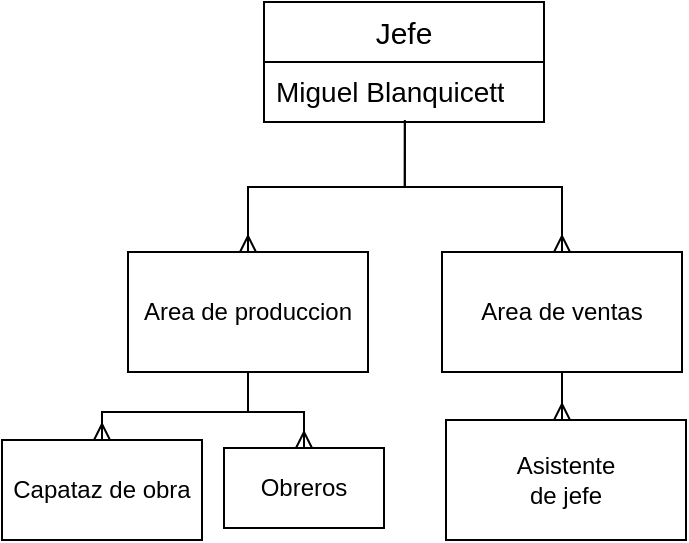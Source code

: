 <mxfile version="21.4.0" type="github">
  <diagram id="R2lEEEUBdFMjLlhIrx00" name="Page-1">
    <mxGraphModel dx="794" dy="345" grid="1" gridSize="10" guides="1" tooltips="1" connect="1" arrows="1" fold="1" page="1" pageScale="1" pageWidth="850" pageHeight="1100" math="0" shadow="0" extFonts="Permanent Marker^https://fonts.googleapis.com/css?family=Permanent+Marker">
      <root>
        <mxCell id="0" />
        <mxCell id="1" parent="0" />
        <mxCell id="fd2rfv2mPa3jeMTykctJ-2" value="&lt;font style=&quot;font-size: 15px;&quot;&gt;Jefe&lt;/font&gt;" style="swimlane;fontStyle=0;childLayout=stackLayout;horizontal=1;startSize=30;horizontalStack=0;resizeParent=1;resizeParentMax=0;resizeLast=0;collapsible=1;marginBottom=0;whiteSpace=wrap;html=1;" vertex="1" parent="1">
          <mxGeometry x="407" y="201" width="140" height="60" as="geometry">
            <mxRectangle x="394" y="190" width="90" height="30" as="alternateBounds" />
          </mxGeometry>
        </mxCell>
        <mxCell id="fd2rfv2mPa3jeMTykctJ-3" value="Miguel Blanquicett" style="text;strokeColor=none;fillColor=none;align=left;verticalAlign=middle;spacingLeft=4;spacingRight=4;overflow=hidden;points=[[0,0.5],[1,0.5]];portConstraint=eastwest;rotatable=0;whiteSpace=wrap;html=1;fontSize=14;" vertex="1" parent="fd2rfv2mPa3jeMTykctJ-2">
          <mxGeometry y="30" width="140" height="30" as="geometry" />
        </mxCell>
        <mxCell id="fd2rfv2mPa3jeMTykctJ-19" value="" style="edgeStyle=orthogonalEdgeStyle;rounded=0;orthogonalLoop=1;jettySize=auto;html=1;endArrow=ERmany;endFill=0;" edge="1" parent="1" source="fd2rfv2mPa3jeMTykctJ-18" target="fd2rfv2mPa3jeMTykctJ-8">
          <mxGeometry relative="1" as="geometry" />
        </mxCell>
        <mxCell id="fd2rfv2mPa3jeMTykctJ-8" value="Capataz de obra" style="rounded=0;whiteSpace=wrap;html=1;" vertex="1" parent="1">
          <mxGeometry x="276" y="420" width="100" height="50" as="geometry" />
        </mxCell>
        <mxCell id="fd2rfv2mPa3jeMTykctJ-12" value="Obreros" style="whiteSpace=wrap;html=1;rounded=0;" vertex="1" parent="1">
          <mxGeometry x="387" y="424" width="80" height="40" as="geometry" />
        </mxCell>
        <mxCell id="fd2rfv2mPa3jeMTykctJ-31" style="edgeStyle=orthogonalEdgeStyle;rounded=0;orthogonalLoop=1;jettySize=auto;html=1;endArrow=ERmany;endFill=0;" edge="1" parent="1" source="fd2rfv2mPa3jeMTykctJ-18" target="fd2rfv2mPa3jeMTykctJ-12">
          <mxGeometry relative="1" as="geometry" />
        </mxCell>
        <mxCell id="fd2rfv2mPa3jeMTykctJ-18" value="Area de produccion" style="whiteSpace=wrap;html=1;rounded=0;" vertex="1" parent="1">
          <mxGeometry x="339" y="326" width="120" height="60" as="geometry" />
        </mxCell>
        <mxCell id="fd2rfv2mPa3jeMTykctJ-24" value="&lt;div&gt;Asistente&lt;/div&gt;&lt;div&gt;de jefe&lt;br&gt;&lt;/div&gt;" style="rounded=0;whiteSpace=wrap;html=1;" vertex="1" parent="1">
          <mxGeometry x="498" y="410" width="120" height="60" as="geometry" />
        </mxCell>
        <mxCell id="fd2rfv2mPa3jeMTykctJ-22" style="edgeStyle=orthogonalEdgeStyle;rounded=0;orthogonalLoop=1;jettySize=auto;html=1;exitX=0.503;exitY=0.967;exitDx=0;exitDy=0;exitPerimeter=0;endArrow=ERmany;endFill=0;" edge="1" parent="1" source="fd2rfv2mPa3jeMTykctJ-3" target="fd2rfv2mPa3jeMTykctJ-18">
          <mxGeometry relative="1" as="geometry" />
        </mxCell>
        <mxCell id="fd2rfv2mPa3jeMTykctJ-30" style="edgeStyle=orthogonalEdgeStyle;rounded=0;orthogonalLoop=1;jettySize=auto;html=1;endArrow=ERmany;endFill=0;" edge="1" parent="1">
          <mxGeometry relative="1" as="geometry">
            <mxPoint x="552" y="383" as="sourcePoint" />
            <mxPoint x="556" y="410" as="targetPoint" />
          </mxGeometry>
        </mxCell>
        <mxCell id="fd2rfv2mPa3jeMTykctJ-27" value="Area de ventas" style="rounded=0;whiteSpace=wrap;html=1;" vertex="1" parent="1">
          <mxGeometry x="496" y="326" width="120" height="60" as="geometry" />
        </mxCell>
        <mxCell id="fd2rfv2mPa3jeMTykctJ-29" style="edgeStyle=orthogonalEdgeStyle;rounded=0;orthogonalLoop=1;jettySize=auto;html=1;exitX=0.503;exitY=1;exitDx=0;exitDy=0;exitPerimeter=0;endArrow=ERmany;endFill=0;" edge="1" parent="1" source="fd2rfv2mPa3jeMTykctJ-3" target="fd2rfv2mPa3jeMTykctJ-27">
          <mxGeometry relative="1" as="geometry" />
        </mxCell>
      </root>
    </mxGraphModel>
  </diagram>
</mxfile>
